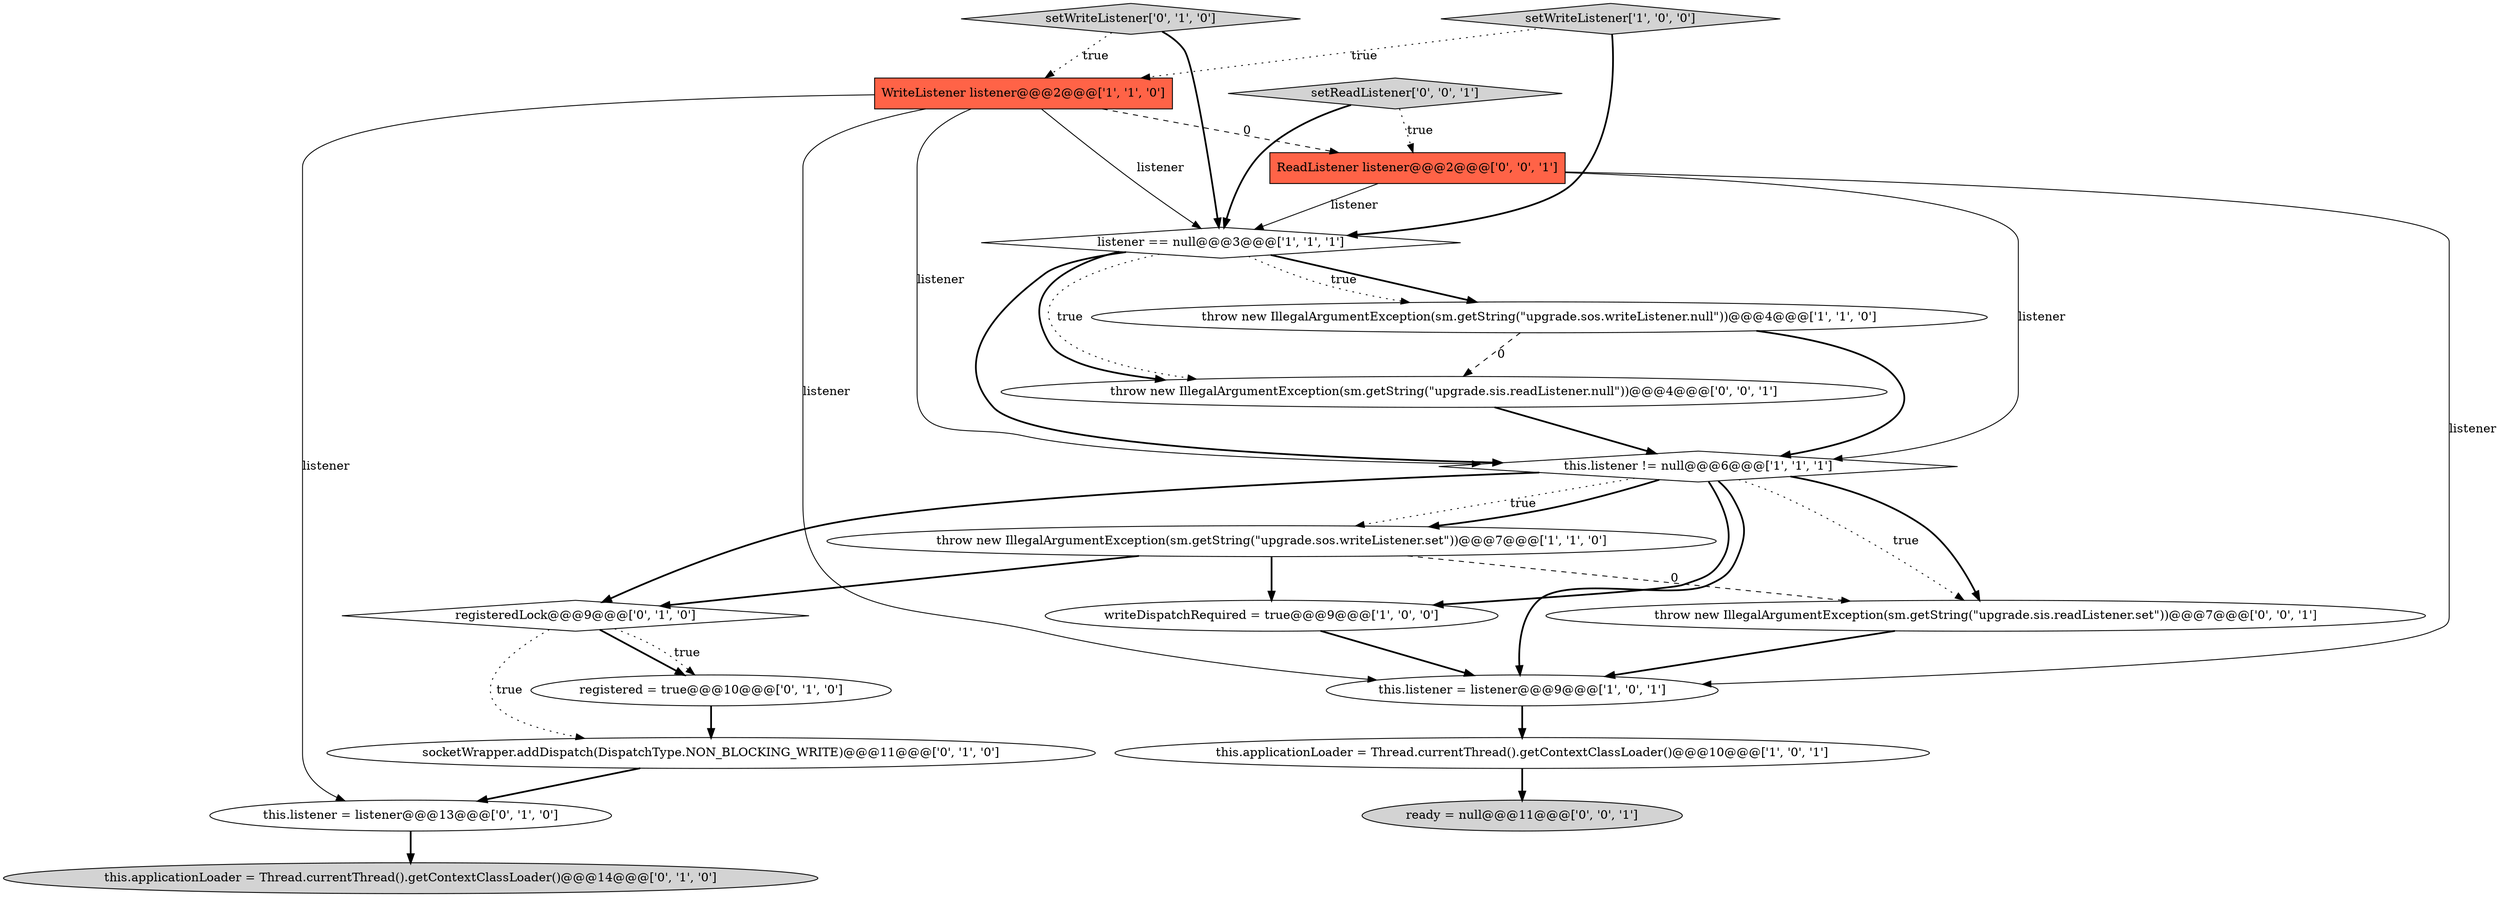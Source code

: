 digraph {
0 [style = filled, label = "this.listener != null@@@6@@@['1', '1', '1']", fillcolor = white, shape = diamond image = "AAA0AAABBB1BBB"];
14 [style = filled, label = "registeredLock@@@9@@@['0', '1', '0']", fillcolor = white, shape = diamond image = "AAA0AAABBB2BBB"];
1 [style = filled, label = "writeDispatchRequired = true@@@9@@@['1', '0', '0']", fillcolor = white, shape = ellipse image = "AAA0AAABBB1BBB"];
3 [style = filled, label = "setWriteListener['1', '0', '0']", fillcolor = lightgray, shape = diamond image = "AAA0AAABBB1BBB"];
6 [style = filled, label = "listener == null@@@3@@@['1', '1', '1']", fillcolor = white, shape = diamond image = "AAA0AAABBB1BBB"];
10 [style = filled, label = "this.applicationLoader = Thread.currentThread().getContextClassLoader()@@@14@@@['0', '1', '0']", fillcolor = lightgray, shape = ellipse image = "AAA0AAABBB2BBB"];
15 [style = filled, label = "ReadListener listener@@@2@@@['0', '0', '1']", fillcolor = tomato, shape = box image = "AAA0AAABBB3BBB"];
16 [style = filled, label = "throw new IllegalArgumentException(sm.getString(\"upgrade.sis.readListener.null\"))@@@4@@@['0', '0', '1']", fillcolor = white, shape = ellipse image = "AAA0AAABBB3BBB"];
18 [style = filled, label = "throw new IllegalArgumentException(sm.getString(\"upgrade.sis.readListener.set\"))@@@7@@@['0', '0', '1']", fillcolor = white, shape = ellipse image = "AAA0AAABBB3BBB"];
19 [style = filled, label = "ready = null@@@11@@@['0', '0', '1']", fillcolor = lightgray, shape = ellipse image = "AAA0AAABBB3BBB"];
2 [style = filled, label = "this.listener = listener@@@9@@@['1', '0', '1']", fillcolor = white, shape = ellipse image = "AAA0AAABBB1BBB"];
12 [style = filled, label = "setWriteListener['0', '1', '0']", fillcolor = lightgray, shape = diamond image = "AAA0AAABBB2BBB"];
5 [style = filled, label = "WriteListener listener@@@2@@@['1', '1', '0']", fillcolor = tomato, shape = box image = "AAA0AAABBB1BBB"];
7 [style = filled, label = "this.applicationLoader = Thread.currentThread().getContextClassLoader()@@@10@@@['1', '0', '1']", fillcolor = white, shape = ellipse image = "AAA0AAABBB1BBB"];
9 [style = filled, label = "registered = true@@@10@@@['0', '1', '0']", fillcolor = white, shape = ellipse image = "AAA1AAABBB2BBB"];
13 [style = filled, label = "this.listener = listener@@@13@@@['0', '1', '0']", fillcolor = white, shape = ellipse image = "AAA0AAABBB2BBB"];
17 [style = filled, label = "setReadListener['0', '0', '1']", fillcolor = lightgray, shape = diamond image = "AAA0AAABBB3BBB"];
11 [style = filled, label = "socketWrapper.addDispatch(DispatchType.NON_BLOCKING_WRITE)@@@11@@@['0', '1', '0']", fillcolor = white, shape = ellipse image = "AAA1AAABBB2BBB"];
8 [style = filled, label = "throw new IllegalArgumentException(sm.getString(\"upgrade.sos.writeListener.set\"))@@@7@@@['1', '1', '0']", fillcolor = white, shape = ellipse image = "AAA0AAABBB1BBB"];
4 [style = filled, label = "throw new IllegalArgumentException(sm.getString(\"upgrade.sos.writeListener.null\"))@@@4@@@['1', '1', '0']", fillcolor = white, shape = ellipse image = "AAA0AAABBB1BBB"];
6->16 [style = dotted, label="true"];
8->14 [style = bold, label=""];
5->6 [style = solid, label="listener"];
15->2 [style = solid, label="listener"];
9->11 [style = bold, label=""];
6->4 [style = bold, label=""];
18->2 [style = bold, label=""];
8->18 [style = dashed, label="0"];
0->8 [style = dotted, label="true"];
2->7 [style = bold, label=""];
5->2 [style = solid, label="listener"];
6->0 [style = bold, label=""];
16->0 [style = bold, label=""];
4->16 [style = dashed, label="0"];
14->9 [style = bold, label=""];
0->8 [style = bold, label=""];
0->1 [style = bold, label=""];
12->5 [style = dotted, label="true"];
3->6 [style = bold, label=""];
8->1 [style = bold, label=""];
6->16 [style = bold, label=""];
6->4 [style = dotted, label="true"];
17->15 [style = dotted, label="true"];
17->6 [style = bold, label=""];
11->13 [style = bold, label=""];
5->13 [style = solid, label="listener"];
12->6 [style = bold, label=""];
0->18 [style = dotted, label="true"];
15->6 [style = solid, label="listener"];
7->19 [style = bold, label=""];
14->11 [style = dotted, label="true"];
0->2 [style = bold, label=""];
13->10 [style = bold, label=""];
0->14 [style = bold, label=""];
3->5 [style = dotted, label="true"];
1->2 [style = bold, label=""];
0->18 [style = bold, label=""];
5->15 [style = dashed, label="0"];
4->0 [style = bold, label=""];
5->0 [style = solid, label="listener"];
15->0 [style = solid, label="listener"];
14->9 [style = dotted, label="true"];
}
